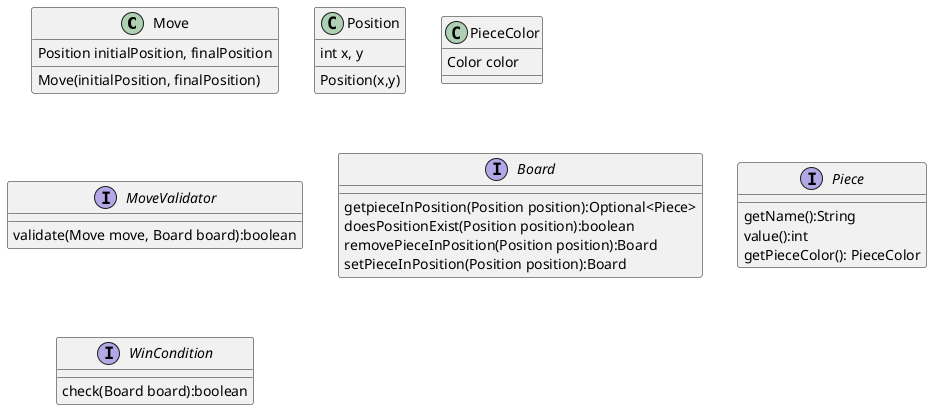 @startuml Chess
class Move
Move : Position initialPosition, finalPosition
Move : Move(initialPosition, finalPosition)

class Position
Position : int x, y
Position : Position(x,y)

class PieceColor
PieceColor : Color color

interface MoveValidator
MoveValidator : validate(Move move, Board board):boolean

' Piece Handler
interface Board
Board : getpieceInPosition(Position position):Optional<Piece>
Board : doesPositionExist(Position position):boolean
Board : removePieceInPosition(Position position):Board
Board : setPieceInPosition(Position position):Board

interface Piece
Piece : getName():String
Piece : value():int
Piece : getPieceColor(): PieceColor

interface WinCondition
WinCondition : check(Board board):boolean

@enduml
